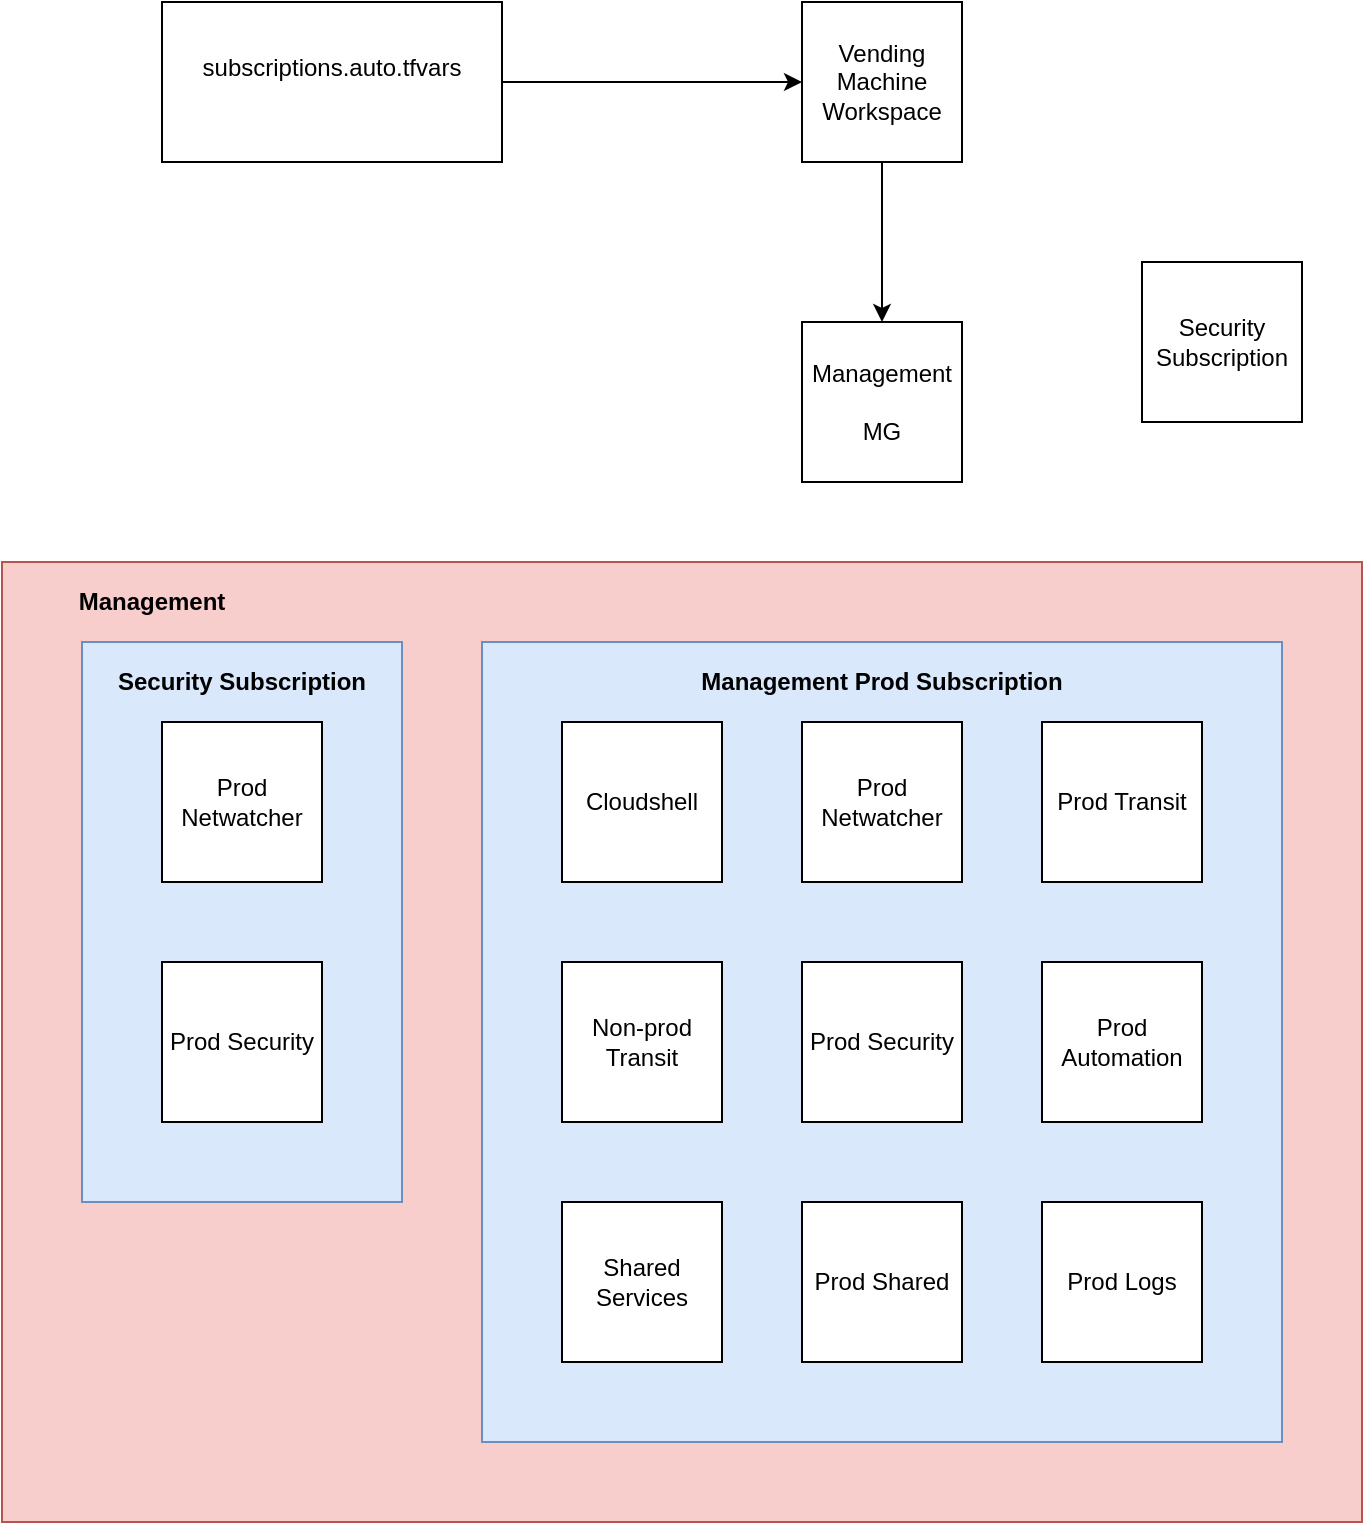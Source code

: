 <mxfile version="13.8.8" type="github">
  <diagram id="AANyPT6bGhwmdgy3tdTZ" name="Page-1">
    <mxGraphModel dx="1422" dy="763" grid="1" gridSize="10" guides="1" tooltips="1" connect="1" arrows="1" fold="1" page="1" pageScale="1" pageWidth="1920" pageHeight="1200" math="0" shadow="0">
      <root>
        <mxCell id="0" />
        <mxCell id="1" parent="0" />
        <mxCell id="aP7lQ5Zf4fHE2E8MXHQa-16" value="" style="rounded=0;whiteSpace=wrap;html=1;fillColor=#f8cecc;strokeColor=#b85450;" vertex="1" parent="1">
          <mxGeometry x="40" y="400" width="680" height="480" as="geometry" />
        </mxCell>
        <mxCell id="aP7lQ5Zf4fHE2E8MXHQa-14" value="" style="rounded=0;whiteSpace=wrap;html=1;fillColor=#dae8fc;strokeColor=#6c8ebf;" vertex="1" parent="1">
          <mxGeometry x="80" y="440" width="160" height="280" as="geometry" />
        </mxCell>
        <mxCell id="aP7lQ5Zf4fHE2E8MXHQa-12" value="" style="rounded=0;whiteSpace=wrap;html=1;fillColor=#dae8fc;strokeColor=#6c8ebf;" vertex="1" parent="1">
          <mxGeometry x="280" y="440" width="400" height="400" as="geometry" />
        </mxCell>
        <mxCell id="0ONp2DLV14u4Jb8AU9xu-1" value="&lt;div&gt;Cloudshell&lt;/div&gt;" style="whiteSpace=wrap;html=1;aspect=fixed;" parent="1" vertex="1">
          <mxGeometry x="320" y="480" width="80" height="80" as="geometry" />
        </mxCell>
        <mxCell id="0ONp2DLV14u4Jb8AU9xu-2" value="&lt;div&gt;Vending&lt;/div&gt;&lt;div&gt;Machine&lt;/div&gt;&lt;div&gt;Workspace&lt;/div&gt;" style="whiteSpace=wrap;html=1;aspect=fixed;" parent="1" vertex="1">
          <mxGeometry x="440" y="120" width="80" height="80" as="geometry" />
        </mxCell>
        <mxCell id="0ONp2DLV14u4Jb8AU9xu-3" value="&lt;div&gt;Management&lt;/div&gt;&lt;div&gt;&lt;br&gt;&lt;/div&gt;&lt;div&gt;MG&lt;br&gt;&lt;/div&gt;" style="whiteSpace=wrap;html=1;aspect=fixed;" parent="1" vertex="1">
          <mxGeometry x="440" y="280" width="80" height="80" as="geometry" />
        </mxCell>
        <mxCell id="0ONp2DLV14u4Jb8AU9xu-7" style="edgeStyle=orthogonalEdgeStyle;rounded=0;orthogonalLoop=1;jettySize=auto;html=1;exitX=1;exitY=0.5;exitDx=0;exitDy=0;entryX=0;entryY=0.5;entryDx=0;entryDy=0;" parent="1" source="0ONp2DLV14u4Jb8AU9xu-4" target="0ONp2DLV14u4Jb8AU9xu-2" edge="1">
          <mxGeometry relative="1" as="geometry" />
        </mxCell>
        <mxCell id="0ONp2DLV14u4Jb8AU9xu-4" value="&#xa;&lt;div&gt;subscriptions.auto.tfvars&lt;/div&gt;&#xa;&#xa;" style="rounded=0;whiteSpace=wrap;html=1;" parent="1" vertex="1">
          <mxGeometry x="120" y="120" width="170" height="80" as="geometry" />
        </mxCell>
        <mxCell id="0ONp2DLV14u4Jb8AU9xu-5" value="&lt;div&gt;Security&lt;/div&gt;&lt;div&gt;Subscription&lt;/div&gt;" style="whiteSpace=wrap;html=1;aspect=fixed;" parent="1" vertex="1">
          <mxGeometry x="610" y="250" width="80" height="80" as="geometry" />
        </mxCell>
        <mxCell id="0ONp2DLV14u4Jb8AU9xu-6" value="" style="endArrow=classic;html=1;exitX=0.5;exitY=1;exitDx=0;exitDy=0;entryX=0.5;entryY=0;entryDx=0;entryDy=0;" parent="1" edge="1" target="0ONp2DLV14u4Jb8AU9xu-3" source="0ONp2DLV14u4Jb8AU9xu-2">
          <mxGeometry width="50" height="50" relative="1" as="geometry">
            <mxPoint x="400" y="410" as="sourcePoint" />
            <mxPoint x="480" y="270" as="targetPoint" />
          </mxGeometry>
        </mxCell>
        <mxCell id="aP7lQ5Zf4fHE2E8MXHQa-2" value="&lt;div&gt;Non-prod Transit&lt;/div&gt;" style="whiteSpace=wrap;html=1;aspect=fixed;" vertex="1" parent="1">
          <mxGeometry x="320" y="600" width="80" height="80" as="geometry" />
        </mxCell>
        <mxCell id="aP7lQ5Zf4fHE2E8MXHQa-3" value="Prod Netwatcher" style="whiteSpace=wrap;html=1;aspect=fixed;" vertex="1" parent="1">
          <mxGeometry x="440" y="480" width="80" height="80" as="geometry" />
        </mxCell>
        <mxCell id="aP7lQ5Zf4fHE2E8MXHQa-4" value="Prod Security" style="whiteSpace=wrap;html=1;aspect=fixed;" vertex="1" parent="1">
          <mxGeometry x="440" y="600" width="80" height="80" as="geometry" />
        </mxCell>
        <mxCell id="aP7lQ5Zf4fHE2E8MXHQa-5" value="&lt;div&gt;Shared Services&lt;br&gt;&lt;/div&gt;" style="whiteSpace=wrap;html=1;aspect=fixed;" vertex="1" parent="1">
          <mxGeometry x="320" y="720" width="80" height="80" as="geometry" />
        </mxCell>
        <mxCell id="aP7lQ5Zf4fHE2E8MXHQa-6" value="&lt;div&gt;Prod Shared&lt;br&gt;&lt;/div&gt;" style="whiteSpace=wrap;html=1;aspect=fixed;" vertex="1" parent="1">
          <mxGeometry x="440" y="720" width="80" height="80" as="geometry" />
        </mxCell>
        <mxCell id="aP7lQ5Zf4fHE2E8MXHQa-7" value="&lt;div&gt;Prod Transit&lt;br&gt;&lt;/div&gt;" style="whiteSpace=wrap;html=1;aspect=fixed;" vertex="1" parent="1">
          <mxGeometry x="560" y="480" width="80" height="80" as="geometry" />
        </mxCell>
        <mxCell id="aP7lQ5Zf4fHE2E8MXHQa-8" value="&lt;div&gt;Prod Logs&lt;/div&gt;" style="whiteSpace=wrap;html=1;aspect=fixed;" vertex="1" parent="1">
          <mxGeometry x="560" y="720" width="80" height="80" as="geometry" />
        </mxCell>
        <mxCell id="aP7lQ5Zf4fHE2E8MXHQa-9" value="&lt;div&gt;Prod Automation&lt;br&gt;&lt;/div&gt;" style="whiteSpace=wrap;html=1;aspect=fixed;" vertex="1" parent="1">
          <mxGeometry x="560" y="600" width="80" height="80" as="geometry" />
        </mxCell>
        <mxCell id="aP7lQ5Zf4fHE2E8MXHQa-10" value="Prod Security" style="whiteSpace=wrap;html=1;aspect=fixed;" vertex="1" parent="1">
          <mxGeometry x="120" y="600" width="80" height="80" as="geometry" />
        </mxCell>
        <mxCell id="aP7lQ5Zf4fHE2E8MXHQa-11" value="Prod Netwatcher" style="whiteSpace=wrap;html=1;aspect=fixed;" vertex="1" parent="1">
          <mxGeometry x="120" y="480" width="80" height="80" as="geometry" />
        </mxCell>
        <mxCell id="aP7lQ5Zf4fHE2E8MXHQa-13" value="&lt;div&gt;Management Prod Subscription&lt;/div&gt;" style="text;html=1;strokeColor=none;fillColor=none;align=center;verticalAlign=middle;whiteSpace=wrap;rounded=0;fontStyle=1" vertex="1" parent="1">
          <mxGeometry x="385" y="450" width="190" height="20" as="geometry" />
        </mxCell>
        <mxCell id="aP7lQ5Zf4fHE2E8MXHQa-15" value="Security Subscription" style="text;html=1;strokeColor=none;fillColor=none;align=center;verticalAlign=middle;whiteSpace=wrap;rounded=0;fontStyle=1" vertex="1" parent="1">
          <mxGeometry x="90" y="450" width="140" height="20" as="geometry" />
        </mxCell>
        <mxCell id="aP7lQ5Zf4fHE2E8MXHQa-17" value="Management" style="text;html=1;strokeColor=none;fillColor=none;align=center;verticalAlign=middle;whiteSpace=wrap;rounded=0;fontStyle=1" vertex="1" parent="1">
          <mxGeometry x="80" y="410" width="70" height="20" as="geometry" />
        </mxCell>
      </root>
    </mxGraphModel>
  </diagram>
</mxfile>
